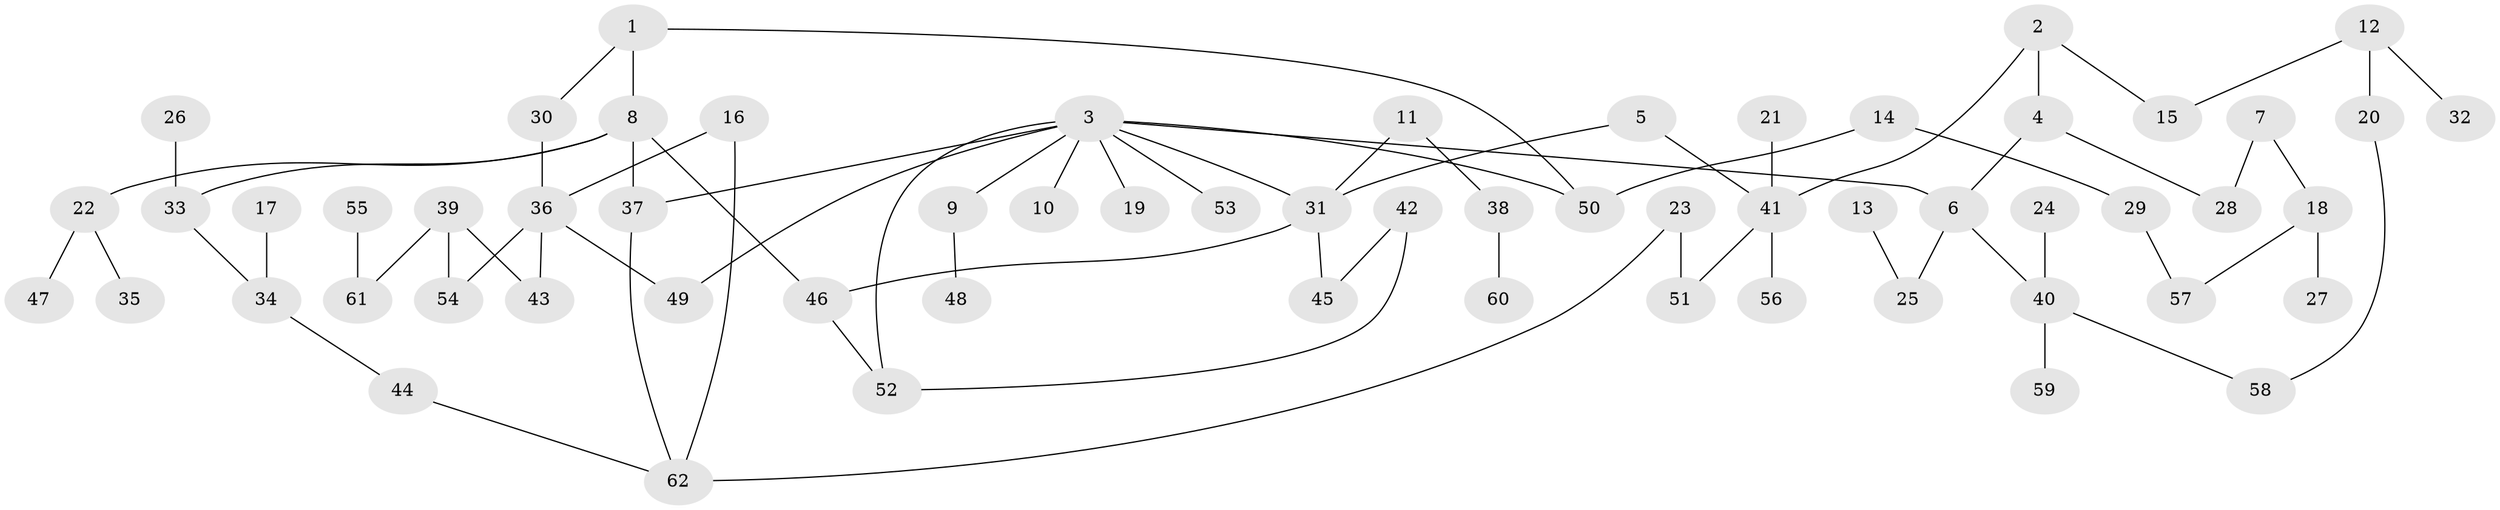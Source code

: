 // original degree distribution, {3: 0.15447154471544716, 5: 0.016260162601626018, 4: 0.10569105691056911, 10: 0.008130081300813009, 2: 0.3170731707317073, 7: 0.016260162601626018, 1: 0.3821138211382114}
// Generated by graph-tools (version 1.1) at 2025/01/03/09/25 03:01:00]
// undirected, 62 vertices, 73 edges
graph export_dot {
graph [start="1"]
  node [color=gray90,style=filled];
  1;
  2;
  3;
  4;
  5;
  6;
  7;
  8;
  9;
  10;
  11;
  12;
  13;
  14;
  15;
  16;
  17;
  18;
  19;
  20;
  21;
  22;
  23;
  24;
  25;
  26;
  27;
  28;
  29;
  30;
  31;
  32;
  33;
  34;
  35;
  36;
  37;
  38;
  39;
  40;
  41;
  42;
  43;
  44;
  45;
  46;
  47;
  48;
  49;
  50;
  51;
  52;
  53;
  54;
  55;
  56;
  57;
  58;
  59;
  60;
  61;
  62;
  1 -- 8 [weight=1.0];
  1 -- 30 [weight=1.0];
  1 -- 50 [weight=1.0];
  2 -- 4 [weight=1.0];
  2 -- 15 [weight=1.0];
  2 -- 41 [weight=1.0];
  3 -- 6 [weight=1.0];
  3 -- 9 [weight=1.0];
  3 -- 10 [weight=1.0];
  3 -- 19 [weight=1.0];
  3 -- 31 [weight=1.0];
  3 -- 37 [weight=1.0];
  3 -- 49 [weight=1.0];
  3 -- 50 [weight=1.0];
  3 -- 52 [weight=1.0];
  3 -- 53 [weight=1.0];
  4 -- 6 [weight=1.0];
  4 -- 28 [weight=1.0];
  5 -- 31 [weight=1.0];
  5 -- 41 [weight=1.0];
  6 -- 25 [weight=1.0];
  6 -- 40 [weight=1.0];
  7 -- 18 [weight=1.0];
  7 -- 28 [weight=1.0];
  8 -- 22 [weight=1.0];
  8 -- 33 [weight=1.0];
  8 -- 37 [weight=1.0];
  8 -- 46 [weight=1.0];
  9 -- 48 [weight=1.0];
  11 -- 31 [weight=1.0];
  11 -- 38 [weight=1.0];
  12 -- 15 [weight=1.0];
  12 -- 20 [weight=1.0];
  12 -- 32 [weight=1.0];
  13 -- 25 [weight=1.0];
  14 -- 29 [weight=1.0];
  14 -- 50 [weight=1.0];
  16 -- 36 [weight=1.0];
  16 -- 62 [weight=1.0];
  17 -- 34 [weight=1.0];
  18 -- 27 [weight=1.0];
  18 -- 57 [weight=1.0];
  20 -- 58 [weight=1.0];
  21 -- 41 [weight=1.0];
  22 -- 35 [weight=1.0];
  22 -- 47 [weight=1.0];
  23 -- 51 [weight=1.0];
  23 -- 62 [weight=1.0];
  24 -- 40 [weight=1.0];
  26 -- 33 [weight=1.0];
  29 -- 57 [weight=1.0];
  30 -- 36 [weight=1.0];
  31 -- 45 [weight=1.0];
  31 -- 46 [weight=1.0];
  33 -- 34 [weight=1.0];
  34 -- 44 [weight=1.0];
  36 -- 43 [weight=1.0];
  36 -- 49 [weight=1.0];
  36 -- 54 [weight=1.0];
  37 -- 62 [weight=1.0];
  38 -- 60 [weight=1.0];
  39 -- 43 [weight=1.0];
  39 -- 54 [weight=1.0];
  39 -- 61 [weight=1.0];
  40 -- 58 [weight=1.0];
  40 -- 59 [weight=1.0];
  41 -- 51 [weight=1.0];
  41 -- 56 [weight=1.0];
  42 -- 45 [weight=1.0];
  42 -- 52 [weight=1.0];
  44 -- 62 [weight=1.0];
  46 -- 52 [weight=1.0];
  55 -- 61 [weight=1.0];
}
